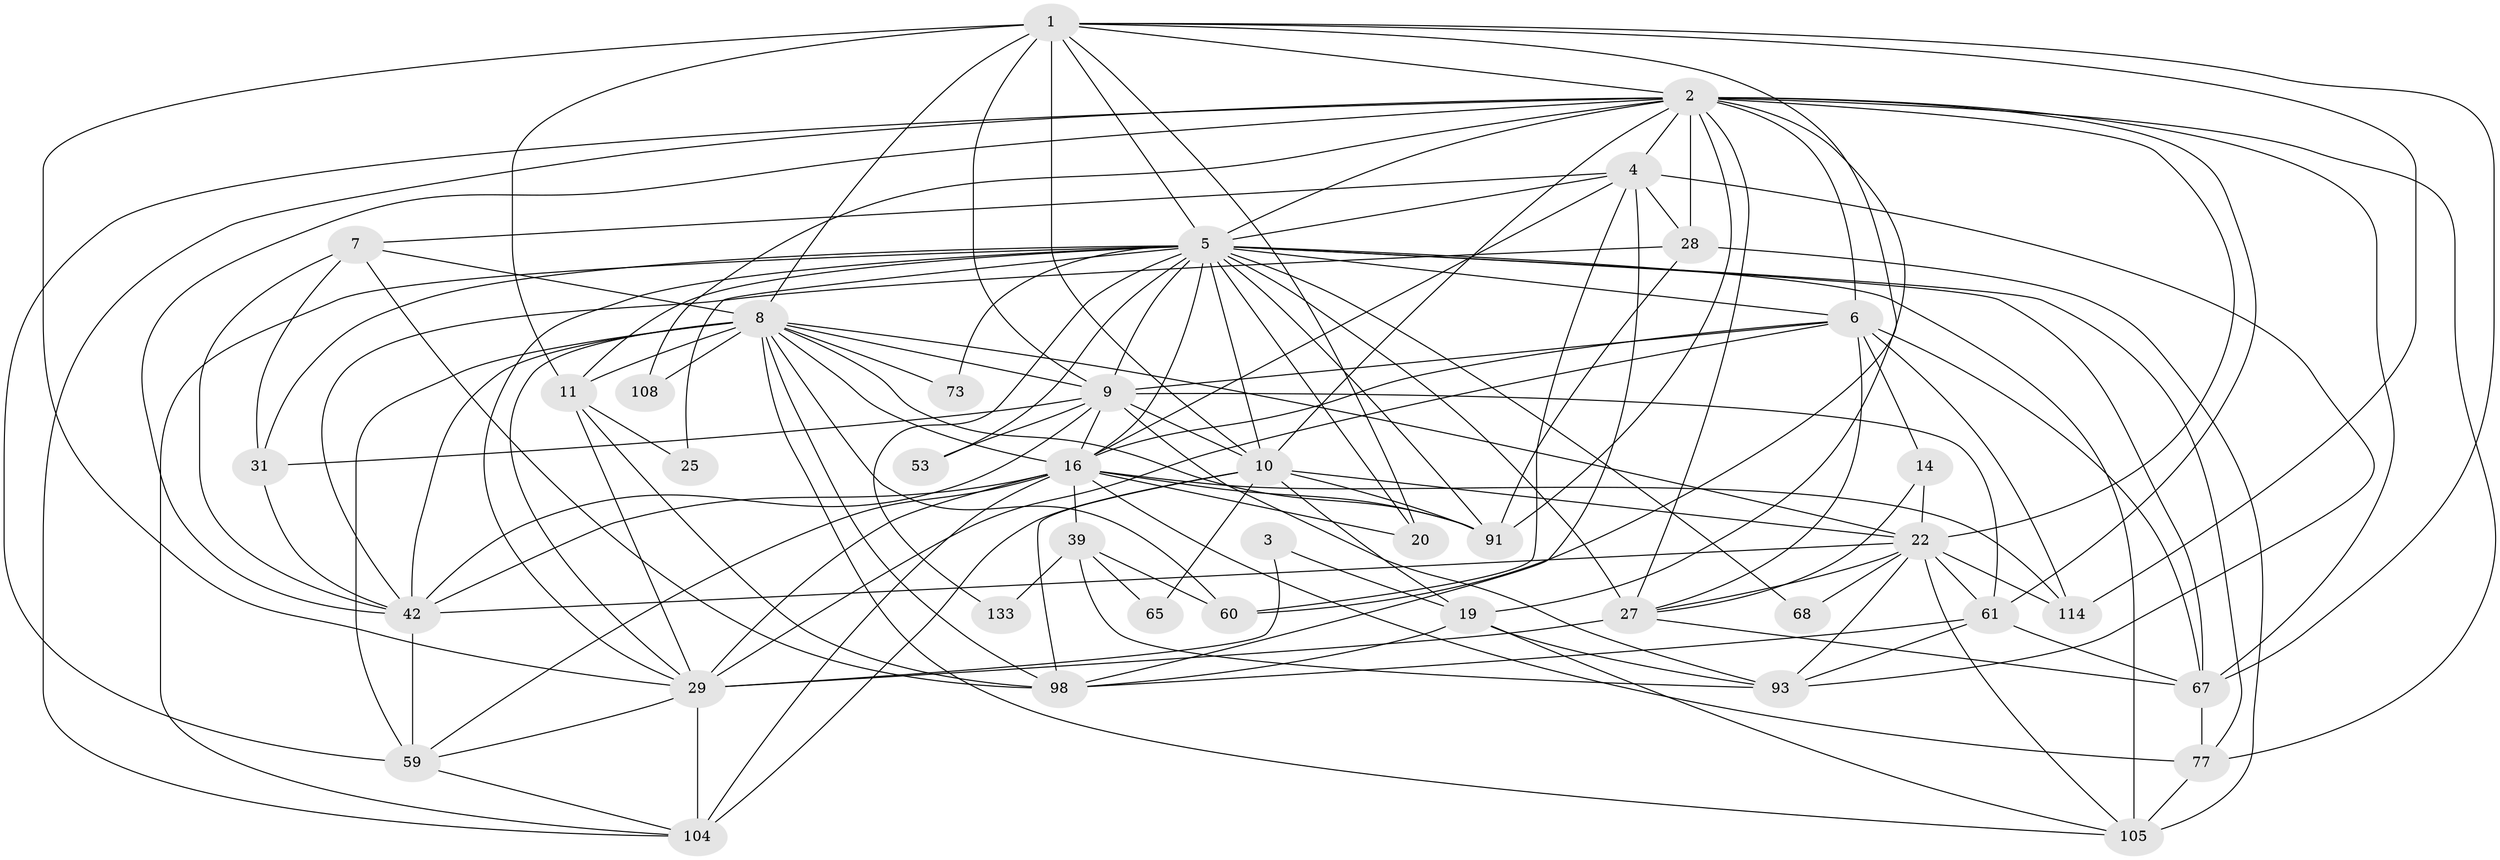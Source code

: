 // original degree distribution, {4: 0.23529411764705882, 5: 0.21323529411764705, 2: 0.15441176470588236, 3: 0.25735294117647056, 7: 0.04411764705882353, 6: 0.08088235294117647, 8: 0.014705882352941176}
// Generated by graph-tools (version 1.1) at 2025/18/03/04/25 18:18:38]
// undirected, 40 vertices, 135 edges
graph export_dot {
graph [start="1"]
  node [color=gray90,style=filled];
  1 [super="+44+82+57"];
  2 [super="+48+17+76"];
  3;
  4 [super="+121+30"];
  5 [super="+13+12+88+15"];
  6 [super="+109+43+120"];
  7 [super="+41"];
  8 [super="+24+23+37+96"];
  9 [super="+40+85"];
  10 [super="+72+70"];
  11 [super="+81+124"];
  14 [super="+34"];
  16 [super="+129+69+32"];
  19 [super="+21"];
  20 [super="+71"];
  22 [super="+33+26+97"];
  25;
  27 [super="+35+107+52"];
  28 [super="+38"];
  29 [super="+110+62+50"];
  31 [super="+80"];
  39 [super="+89"];
  42 [super="+87+51"];
  53;
  59 [super="+66"];
  60 [super="+106"];
  61 [super="+102"];
  65;
  67 [super="+123"];
  68;
  73;
  77;
  91 [super="+100"];
  93 [super="+128+99"];
  98 [super="+116"];
  104 [super="+113"];
  105 [super="+132"];
  108;
  114 [super="+119"];
  133;
  1 -- 2;
  1 -- 8;
  1 -- 11 [weight=2];
  1 -- 29 [weight=2];
  1 -- 67;
  1 -- 9 [weight=2];
  1 -- 5 [weight=3];
  1 -- 60;
  1 -- 10 [weight=2];
  1 -- 20;
  1 -- 114;
  2 -- 19;
  2 -- 42;
  2 -- 108;
  2 -- 91;
  2 -- 77;
  2 -- 59;
  2 -- 104;
  2 -- 67;
  2 -- 27;
  2 -- 5 [weight=2];
  2 -- 6;
  2 -- 4;
  2 -- 28 [weight=2];
  2 -- 10;
  2 -- 61;
  2 -- 22 [weight=2];
  3 -- 29;
  3 -- 19;
  4 -- 7;
  4 -- 60;
  4 -- 28 [weight=2];
  4 -- 16;
  4 -- 98;
  4 -- 5;
  4 -- 93;
  5 -- 67;
  5 -- 25 [weight=2];
  5 -- 11 [weight=2];
  5 -- 68;
  5 -- 6 [weight=2];
  5 -- 133 [weight=2];
  5 -- 104;
  5 -- 105 [weight=2];
  5 -- 73 [weight=2];
  5 -- 77;
  5 -- 16 [weight=3];
  5 -- 53;
  5 -- 27 [weight=5];
  5 -- 20;
  5 -- 9;
  5 -- 91;
  5 -- 29;
  5 -- 31;
  5 -- 10 [weight=2];
  6 -- 29 [weight=2];
  6 -- 67;
  6 -- 9;
  6 -- 16;
  6 -- 14;
  6 -- 27;
  6 -- 114;
  7 -- 98;
  7 -- 31;
  7 -- 8;
  7 -- 42;
  8 -- 98;
  8 -- 9 [weight=2];
  8 -- 108 [weight=2];
  8 -- 59 [weight=2];
  8 -- 11 [weight=2];
  8 -- 73;
  8 -- 91;
  8 -- 29;
  8 -- 60 [weight=2];
  8 -- 16;
  8 -- 22;
  8 -- 42;
  8 -- 105;
  9 -- 10;
  9 -- 53;
  9 -- 31;
  9 -- 42;
  9 -- 61;
  9 -- 93;
  9 -- 16 [weight=2];
  10 -- 19;
  10 -- 22 [weight=2];
  10 -- 104;
  10 -- 65;
  10 -- 98;
  10 -- 91;
  11 -- 25;
  11 -- 98;
  11 -- 29;
  14 -- 27;
  14 -- 22 [weight=2];
  16 -- 104 [weight=2];
  16 -- 39;
  16 -- 114;
  16 -- 20;
  16 -- 29 [weight=2];
  16 -- 91;
  16 -- 42;
  16 -- 59;
  16 -- 77;
  19 -- 98;
  19 -- 105;
  19 -- 93;
  22 -- 68;
  22 -- 42 [weight=4];
  22 -- 61;
  22 -- 93;
  22 -- 105;
  22 -- 27;
  22 -- 114;
  27 -- 67;
  27 -- 29;
  28 -- 105;
  28 -- 91;
  28 -- 42;
  29 -- 104;
  29 -- 59;
  31 -- 42;
  39 -- 60;
  39 -- 65;
  39 -- 133;
  39 -- 93;
  42 -- 59;
  59 -- 104;
  61 -- 67;
  61 -- 98;
  61 -- 93;
  67 -- 77;
  77 -- 105;
}
